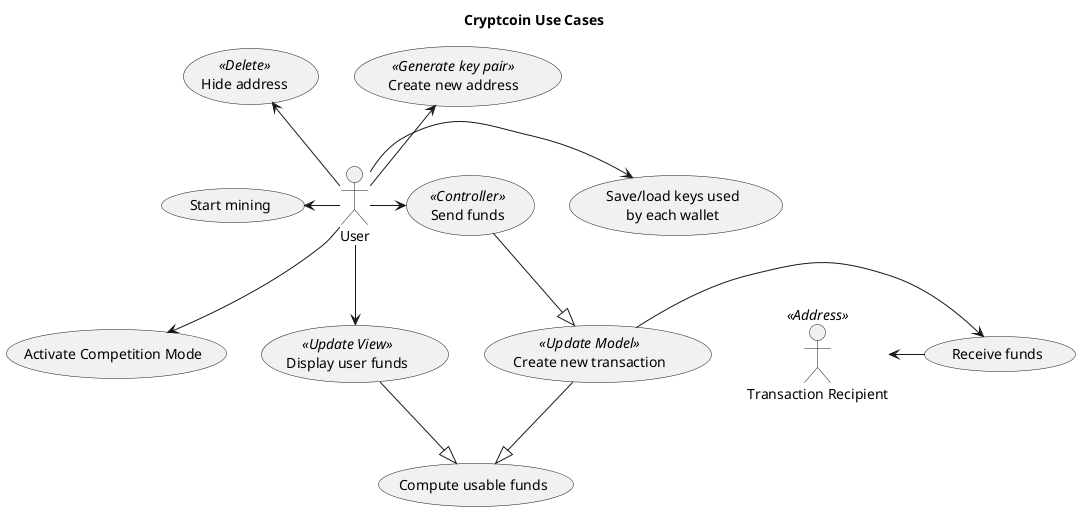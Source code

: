 ' Use Case diagrams

@startuml
title Cryptcoin Use Cases

actor User
actor "Transaction Recipient" as Recipient << Address >>

(Activate Competition Mode) as Competition
(Display user funds) as Funds << Update View >>
(Start mining) as Miner
(Create new address) as NewAddress << Generate key pair >>
(Send funds) as Pay << Controller >>
(Save/load keys used\nby each wallet) as SaveLoad
(Hide address) as HideAddress << Delete >>
(Receive funds) as Receive

(Compute usable funds) as Compute
(Create new transaction) as Transaction << Update Model >>

User -down-> Funds
User -down-> Competition
User -left-> Miner
User -up-> NewAddress
User -> SaveLoad
User -> Pay
User -up-> HideAddress
Pay --|> Transaction
Funds --|> Compute
Transaction --|> Compute
Transaction -> Receive

Recipient <- Receive
@enduml
